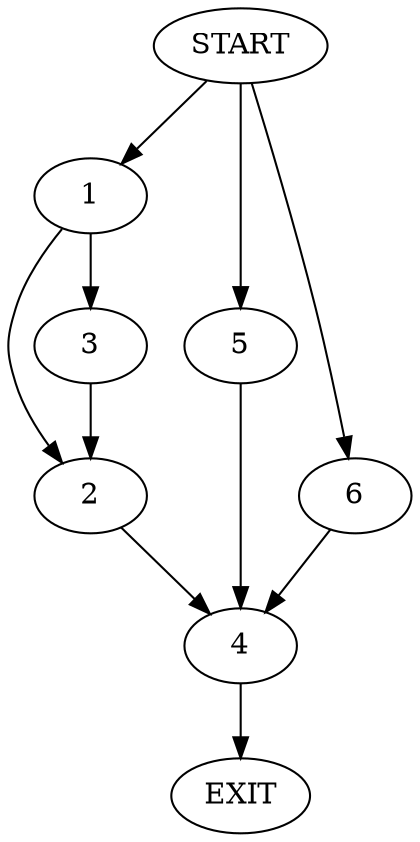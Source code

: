 digraph {
0 [label="START"]
7 [label="EXIT"]
0 -> 1
1 -> 2
1 -> 3
2 -> 4
3 -> 2
4 -> 7
0 -> 5
5 -> 4
0 -> 6
6 -> 4
}
